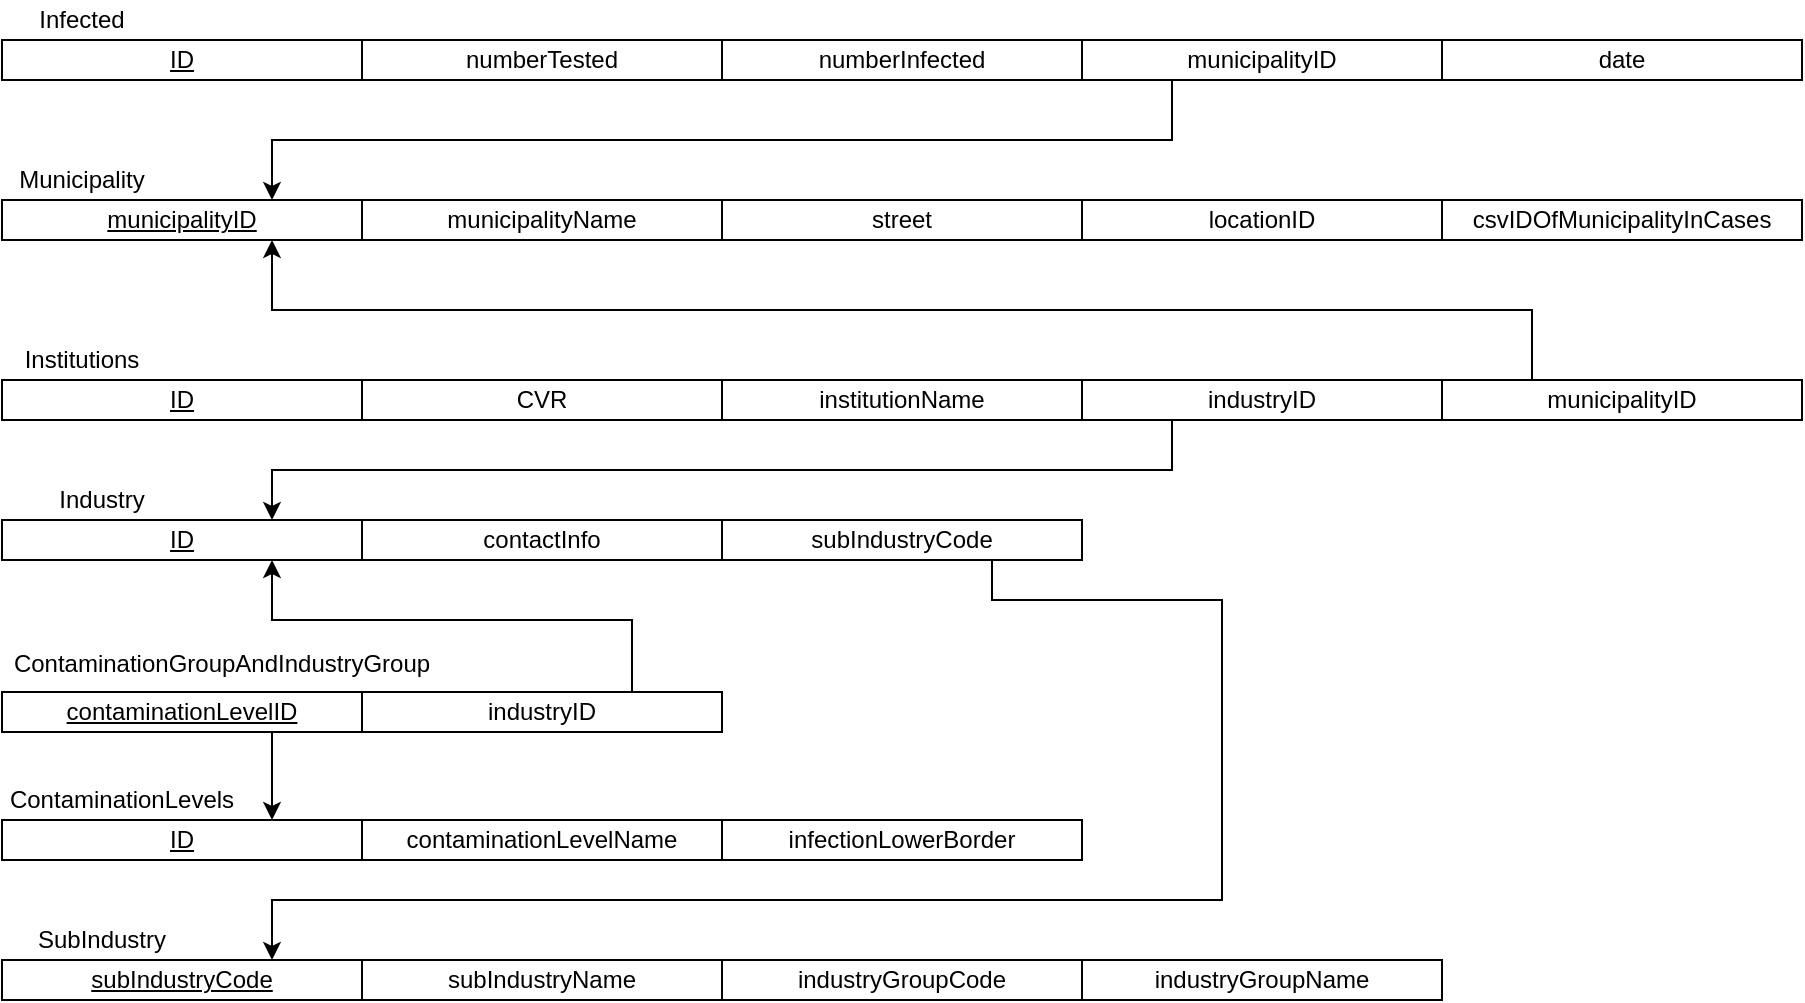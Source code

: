 <mxfile version="14.1.8" type="google"><diagram id="p2Gt9OUfk3Lp9NhK2MdW" name="Page-1"><mxGraphModel dx="1221" dy="578" grid="1" gridSize="10" guides="1" tooltips="1" connect="1" arrows="1" fold="1" page="1" pageScale="1" pageWidth="1169" pageHeight="827" math="0" shadow="0"><root><mxCell id="0"/><mxCell id="1" parent="0"/><mxCell id="TPMtPQuqO1QJidHk6kTX-37" value="" style="group" parent="1" vertex="1" connectable="0"><mxGeometry x="370" y="60" width="180" height="20" as="geometry"/></mxCell><mxCell id="TPMtPQuqO1QJidHk6kTX-38" value="" style="rounded=0;whiteSpace=wrap;html=1;" parent="TPMtPQuqO1QJidHk6kTX-37" vertex="1"><mxGeometry width="180" height="20" as="geometry"/></mxCell><mxCell id="TPMtPQuqO1QJidHk6kTX-39" value="numberInfected" style="text;html=1;strokeColor=none;fillColor=none;align=center;verticalAlign=middle;whiteSpace=wrap;rounded=0;" parent="TPMtPQuqO1QJidHk6kTX-37" vertex="1"><mxGeometry x="70" width="40" height="20" as="geometry"/></mxCell><mxCell id="TPMtPQuqO1QJidHk6kTX-61" value="" style="group" parent="1" vertex="1" connectable="0"><mxGeometry x="190" y="60" width="180" height="20" as="geometry"/></mxCell><mxCell id="TPMtPQuqO1QJidHk6kTX-62" value="" style="rounded=0;whiteSpace=wrap;html=1;" parent="TPMtPQuqO1QJidHk6kTX-61" vertex="1"><mxGeometry width="180" height="20" as="geometry"/></mxCell><mxCell id="TPMtPQuqO1QJidHk6kTX-63" value="numberTested" style="text;html=1;strokeColor=none;fillColor=none;align=center;verticalAlign=middle;whiteSpace=wrap;rounded=0;" parent="TPMtPQuqO1QJidHk6kTX-61" vertex="1"><mxGeometry x="70" width="40" height="20" as="geometry"/></mxCell><mxCell id="TPMtPQuqO1QJidHk6kTX-64" value="" style="group" parent="1" vertex="1" connectable="0"><mxGeometry x="10" y="60" width="180" height="20" as="geometry"/></mxCell><mxCell id="TPMtPQuqO1QJidHk6kTX-65" value="" style="rounded=0;whiteSpace=wrap;html=1;" parent="TPMtPQuqO1QJidHk6kTX-64" vertex="1"><mxGeometry width="180" height="20" as="geometry"/></mxCell><mxCell id="TPMtPQuqO1QJidHk6kTX-66" value="&lt;u&gt;ID&lt;/u&gt;" style="text;html=1;strokeColor=none;fillColor=none;align=center;verticalAlign=middle;whiteSpace=wrap;rounded=0;" parent="TPMtPQuqO1QJidHk6kTX-64" vertex="1"><mxGeometry x="70" width="40" height="20" as="geometry"/></mxCell><mxCell id="TPMtPQuqO1QJidHk6kTX-67" value="" style="group" parent="1" vertex="1" connectable="0"><mxGeometry x="190" y="140" width="180" height="20" as="geometry"/></mxCell><mxCell id="TPMtPQuqO1QJidHk6kTX-68" value="" style="rounded=0;whiteSpace=wrap;html=1;" parent="TPMtPQuqO1QJidHk6kTX-67" vertex="1"><mxGeometry width="180" height="20" as="geometry"/></mxCell><mxCell id="TPMtPQuqO1QJidHk6kTX-69" value="municipalityName" style="text;html=1;strokeColor=none;fillColor=none;align=center;verticalAlign=middle;whiteSpace=wrap;rounded=0;" parent="TPMtPQuqO1QJidHk6kTX-67" vertex="1"><mxGeometry x="70" width="40" height="20" as="geometry"/></mxCell><mxCell id="TPMtPQuqO1QJidHk6kTX-70" value="" style="group" parent="1" vertex="1" connectable="0"><mxGeometry x="10" y="140" width="180" height="20" as="geometry"/></mxCell><mxCell id="TPMtPQuqO1QJidHk6kTX-71" value="" style="rounded=0;whiteSpace=wrap;html=1;" parent="TPMtPQuqO1QJidHk6kTX-70" vertex="1"><mxGeometry width="180" height="20" as="geometry"/></mxCell><mxCell id="TPMtPQuqO1QJidHk6kTX-72" value="&lt;u&gt;municipalityID&lt;/u&gt;" style="text;html=1;strokeColor=none;fillColor=none;align=center;verticalAlign=middle;whiteSpace=wrap;rounded=0;" parent="TPMtPQuqO1QJidHk6kTX-70" vertex="1"><mxGeometry x="70" width="40" height="20" as="geometry"/></mxCell><mxCell id="TPMtPQuqO1QJidHk6kTX-73" value="" style="group" parent="1" vertex="1" connectable="0"><mxGeometry x="550" y="60" width="180" height="20" as="geometry"/></mxCell><mxCell id="TPMtPQuqO1QJidHk6kTX-74" value="" style="rounded=0;whiteSpace=wrap;html=1;" parent="TPMtPQuqO1QJidHk6kTX-73" vertex="1"><mxGeometry width="180" height="20" as="geometry"/></mxCell><mxCell id="TPMtPQuqO1QJidHk6kTX-75" value="municipalityID" style="text;html=1;strokeColor=none;fillColor=none;align=center;verticalAlign=middle;whiteSpace=wrap;rounded=0;" parent="TPMtPQuqO1QJidHk6kTX-73" vertex="1"><mxGeometry x="70" width="40" height="20" as="geometry"/></mxCell><mxCell id="TPMtPQuqO1QJidHk6kTX-83" value="" style="group" parent="1" vertex="1" connectable="0"><mxGeometry x="730" y="60" width="180" height="20" as="geometry"/></mxCell><mxCell id="TPMtPQuqO1QJidHk6kTX-84" value="" style="rounded=0;whiteSpace=wrap;html=1;" parent="TPMtPQuqO1QJidHk6kTX-83" vertex="1"><mxGeometry width="180" height="20" as="geometry"/></mxCell><mxCell id="TPMtPQuqO1QJidHk6kTX-85" value="date" style="text;html=1;strokeColor=none;fillColor=none;align=center;verticalAlign=middle;whiteSpace=wrap;rounded=0;" parent="TPMtPQuqO1QJidHk6kTX-83" vertex="1"><mxGeometry x="70" width="40" height="20" as="geometry"/></mxCell><mxCell id="TPMtPQuqO1QJidHk6kTX-92" value="Municipality" style="text;html=1;strokeColor=none;fillColor=none;align=center;verticalAlign=middle;whiteSpace=wrap;rounded=0;" parent="1" vertex="1"><mxGeometry x="10" y="120" width="80" height="20" as="geometry"/></mxCell><mxCell id="TPMtPQuqO1QJidHk6kTX-93" value="Infected" style="text;html=1;strokeColor=none;fillColor=none;align=center;verticalAlign=middle;whiteSpace=wrap;rounded=0;" parent="1" vertex="1"><mxGeometry x="10" y="40" width="80" height="20" as="geometry"/></mxCell><mxCell id="TPMtPQuqO1QJidHk6kTX-98" value="" style="group" parent="1" vertex="1" connectable="0"><mxGeometry x="190" y="230" width="180" height="20" as="geometry"/></mxCell><mxCell id="TPMtPQuqO1QJidHk6kTX-99" value="" style="rounded=0;whiteSpace=wrap;html=1;" parent="TPMtPQuqO1QJidHk6kTX-98" vertex="1"><mxGeometry width="180" height="20" as="geometry"/></mxCell><mxCell id="TPMtPQuqO1QJidHk6kTX-100" value="CVR" style="text;html=1;strokeColor=none;fillColor=none;align=center;verticalAlign=middle;whiteSpace=wrap;rounded=0;" parent="TPMtPQuqO1QJidHk6kTX-98" vertex="1"><mxGeometry x="70" width="40" height="20" as="geometry"/></mxCell><mxCell id="TPMtPQuqO1QJidHk6kTX-101" value="" style="group" parent="1" vertex="1" connectable="0"><mxGeometry x="370" y="230" width="180" height="20" as="geometry"/></mxCell><mxCell id="TPMtPQuqO1QJidHk6kTX-102" value="" style="rounded=0;whiteSpace=wrap;html=1;" parent="TPMtPQuqO1QJidHk6kTX-101" vertex="1"><mxGeometry width="180" height="20" as="geometry"/></mxCell><mxCell id="TPMtPQuqO1QJidHk6kTX-103" value="institutionName" style="text;html=1;strokeColor=none;fillColor=none;align=center;verticalAlign=middle;whiteSpace=wrap;rounded=0;" parent="TPMtPQuqO1QJidHk6kTX-101" vertex="1"><mxGeometry x="70" width="40" height="20" as="geometry"/></mxCell><mxCell id="TPMtPQuqO1QJidHk6kTX-104" value="" style="group" parent="1" vertex="1" connectable="0"><mxGeometry x="10" y="230" width="180" height="20" as="geometry"/></mxCell><mxCell id="TPMtPQuqO1QJidHk6kTX-105" value="" style="rounded=0;whiteSpace=wrap;html=1;" parent="TPMtPQuqO1QJidHk6kTX-104" vertex="1"><mxGeometry width="180" height="20" as="geometry"/></mxCell><mxCell id="TPMtPQuqO1QJidHk6kTX-106" value="&lt;u&gt;ID&lt;/u&gt;" style="text;html=1;strokeColor=none;fillColor=none;align=center;verticalAlign=middle;whiteSpace=wrap;rounded=0;" parent="TPMtPQuqO1QJidHk6kTX-104" vertex="1"><mxGeometry x="70" width="40" height="20" as="geometry"/></mxCell><mxCell id="TPMtPQuqO1QJidHk6kTX-108" value="" style="group" parent="1" vertex="1" connectable="0"><mxGeometry x="10" y="300" width="180" height="20" as="geometry"/></mxCell><mxCell id="TPMtPQuqO1QJidHk6kTX-109" value="" style="rounded=0;whiteSpace=wrap;html=1;" parent="TPMtPQuqO1QJidHk6kTX-108" vertex="1"><mxGeometry width="180" height="20" as="geometry"/></mxCell><mxCell id="TPMtPQuqO1QJidHk6kTX-110" value="&lt;u&gt;ID&lt;/u&gt;" style="text;html=1;strokeColor=none;fillColor=none;align=center;verticalAlign=middle;whiteSpace=wrap;rounded=0;" parent="TPMtPQuqO1QJidHk6kTX-108" vertex="1"><mxGeometry x="70" width="40" height="20" as="geometry"/></mxCell><mxCell id="TPMtPQuqO1QJidHk6kTX-111" value="" style="group" parent="1" vertex="1" connectable="0"><mxGeometry x="190" y="300" width="180" height="20" as="geometry"/></mxCell><mxCell id="TPMtPQuqO1QJidHk6kTX-112" value="" style="rounded=0;whiteSpace=wrap;html=1;" parent="TPMtPQuqO1QJidHk6kTX-111" vertex="1"><mxGeometry width="180" height="20" as="geometry"/></mxCell><mxCell id="TPMtPQuqO1QJidHk6kTX-113" value="contactInfo" style="text;html=1;strokeColor=none;fillColor=none;align=center;verticalAlign=middle;whiteSpace=wrap;rounded=0;" parent="TPMtPQuqO1QJidHk6kTX-111" vertex="1"><mxGeometry x="70" width="40" height="20" as="geometry"/></mxCell><mxCell id="TPMtPQuqO1QJidHk6kTX-114" value="Institutions" style="text;html=1;strokeColor=none;fillColor=none;align=center;verticalAlign=middle;whiteSpace=wrap;rounded=0;" parent="1" vertex="1"><mxGeometry x="10" y="210" width="80" height="20" as="geometry"/></mxCell><mxCell id="TPMtPQuqO1QJidHk6kTX-115" value="Industry" style="text;html=1;strokeColor=none;fillColor=none;align=center;verticalAlign=middle;whiteSpace=wrap;rounded=0;" parent="1" vertex="1"><mxGeometry x="20" y="280" width="80" height="20" as="geometry"/></mxCell><mxCell id="TPMtPQuqO1QJidHk6kTX-117" style="edgeStyle=orthogonalEdgeStyle;rounded=0;orthogonalLoop=1;jettySize=auto;html=1;exitX=0.25;exitY=1;exitDx=0;exitDy=0;entryX=0.75;entryY=0;entryDx=0;entryDy=0;" parent="1" source="TPMtPQuqO1QJidHk6kTX-158" target="TPMtPQuqO1QJidHk6kTX-109" edge="1"><mxGeometry relative="1" as="geometry"/></mxCell><mxCell id="TPMtPQuqO1QJidHk6kTX-124" value="" style="group" parent="1" vertex="1" connectable="0"><mxGeometry x="190" y="450" width="180" height="20" as="geometry"/></mxCell><mxCell id="TPMtPQuqO1QJidHk6kTX-125" value="" style="rounded=0;whiteSpace=wrap;html=1;" parent="TPMtPQuqO1QJidHk6kTX-124" vertex="1"><mxGeometry width="180" height="20" as="geometry"/></mxCell><mxCell id="TPMtPQuqO1QJidHk6kTX-126" value="contaminationLevelName" style="text;html=1;strokeColor=none;fillColor=none;align=center;verticalAlign=middle;whiteSpace=wrap;rounded=0;" parent="TPMtPQuqO1QJidHk6kTX-124" vertex="1"><mxGeometry x="70" width="40" height="20" as="geometry"/></mxCell><mxCell id="TPMtPQuqO1QJidHk6kTX-130" value="" style="group" parent="1" vertex="1" connectable="0"><mxGeometry x="10" y="450" width="180" height="20" as="geometry"/></mxCell><mxCell id="TPMtPQuqO1QJidHk6kTX-131" value="" style="rounded=0;whiteSpace=wrap;html=1;" parent="TPMtPQuqO1QJidHk6kTX-130" vertex="1"><mxGeometry width="180" height="20" as="geometry"/></mxCell><mxCell id="TPMtPQuqO1QJidHk6kTX-132" value="&lt;u&gt;ID&lt;/u&gt;" style="text;html=1;strokeColor=none;fillColor=none;align=center;verticalAlign=middle;whiteSpace=wrap;rounded=0;" parent="TPMtPQuqO1QJidHk6kTX-130" vertex="1"><mxGeometry x="70" width="40" height="20" as="geometry"/></mxCell><mxCell id="TPMtPQuqO1QJidHk6kTX-133" value="" style="group" parent="1" vertex="1" connectable="0"><mxGeometry x="10" y="386" width="180" height="20" as="geometry"/></mxCell><mxCell id="TPMtPQuqO1QJidHk6kTX-134" value="" style="rounded=0;whiteSpace=wrap;html=1;" parent="TPMtPQuqO1QJidHk6kTX-133" vertex="1"><mxGeometry width="180" height="20" as="geometry"/></mxCell><mxCell id="TPMtPQuqO1QJidHk6kTX-135" value="&lt;u&gt;contaminationLevelID&lt;/u&gt;" style="text;html=1;strokeColor=none;fillColor=none;align=center;verticalAlign=middle;whiteSpace=wrap;rounded=0;" parent="TPMtPQuqO1QJidHk6kTX-133" vertex="1"><mxGeometry x="70" width="40" height="20" as="geometry"/></mxCell><mxCell id="TPMtPQuqO1QJidHk6kTX-137" value="ContaminationLevels" style="text;html=1;strokeColor=none;fillColor=none;align=center;verticalAlign=middle;whiteSpace=wrap;rounded=0;" parent="1" vertex="1"><mxGeometry x="30" y="430" width="80" height="20" as="geometry"/></mxCell><mxCell id="TPMtPQuqO1QJidHk6kTX-141" value="" style="group" parent="1" vertex="1" connectable="0"><mxGeometry x="370" y="450" width="180" height="20" as="geometry"/></mxCell><mxCell id="TPMtPQuqO1QJidHk6kTX-142" value="" style="rounded=0;whiteSpace=wrap;html=1;" parent="TPMtPQuqO1QJidHk6kTX-141" vertex="1"><mxGeometry width="180" height="20" as="geometry"/></mxCell><mxCell id="TPMtPQuqO1QJidHk6kTX-143" value="infectionLowerBorder" style="text;html=1;strokeColor=none;fillColor=none;align=center;verticalAlign=middle;whiteSpace=wrap;rounded=0;" parent="TPMtPQuqO1QJidHk6kTX-141" vertex="1"><mxGeometry x="70" width="40" height="20" as="geometry"/></mxCell><mxCell id="TPMtPQuqO1QJidHk6kTX-145" value="" style="group" parent="1" vertex="1" connectable="0"><mxGeometry x="190" y="386" width="180" height="20" as="geometry"/></mxCell><mxCell id="TPMtPQuqO1QJidHk6kTX-146" value="" style="rounded=0;whiteSpace=wrap;html=1;" parent="TPMtPQuqO1QJidHk6kTX-145" vertex="1"><mxGeometry width="180" height="20" as="geometry"/></mxCell><mxCell id="TPMtPQuqO1QJidHk6kTX-147" value="industryID" style="text;html=1;strokeColor=none;fillColor=none;align=center;verticalAlign=middle;whiteSpace=wrap;rounded=0;" parent="TPMtPQuqO1QJidHk6kTX-145" vertex="1"><mxGeometry x="70" width="40" height="20" as="geometry"/></mxCell><mxCell id="TPMtPQuqO1QJidHk6kTX-150" value="ContaminationGroupAndIndustryGroup" style="text;html=1;strokeColor=none;fillColor=none;align=center;verticalAlign=middle;whiteSpace=wrap;rounded=0;" parent="1" vertex="1"><mxGeometry x="100" y="362" width="40" height="20" as="geometry"/></mxCell><mxCell id="TPMtPQuqO1QJidHk6kTX-151" style="edgeStyle=orthogonalEdgeStyle;rounded=0;orthogonalLoop=1;jettySize=auto;html=1;exitX=0.75;exitY=0;exitDx=0;exitDy=0;entryX=0.75;entryY=1;entryDx=0;entryDy=0;" parent="1" source="TPMtPQuqO1QJidHk6kTX-146" target="TPMtPQuqO1QJidHk6kTX-109" edge="1"><mxGeometry relative="1" as="geometry"><Array as="points"><mxPoint x="325" y="350"/><mxPoint x="145" y="350"/></Array></mxGeometry></mxCell><mxCell id="TPMtPQuqO1QJidHk6kTX-152" style="edgeStyle=orthogonalEdgeStyle;rounded=0;orthogonalLoop=1;jettySize=auto;html=1;exitX=0.75;exitY=1;exitDx=0;exitDy=0;entryX=0.75;entryY=0;entryDx=0;entryDy=0;" parent="1" source="TPMtPQuqO1QJidHk6kTX-134" target="TPMtPQuqO1QJidHk6kTX-131" edge="1"><mxGeometry relative="1" as="geometry"/></mxCell><mxCell id="TPMtPQuqO1QJidHk6kTX-157" value="" style="group" parent="1" vertex="1" connectable="0"><mxGeometry x="550" y="230" width="180" height="20" as="geometry"/></mxCell><mxCell id="TPMtPQuqO1QJidHk6kTX-158" value="" style="rounded=0;whiteSpace=wrap;html=1;" parent="TPMtPQuqO1QJidHk6kTX-157" vertex="1"><mxGeometry width="180" height="20" as="geometry"/></mxCell><mxCell id="TPMtPQuqO1QJidHk6kTX-159" value="industryID" style="text;html=1;strokeColor=none;fillColor=none;align=center;verticalAlign=middle;whiteSpace=wrap;rounded=0;" parent="TPMtPQuqO1QJidHk6kTX-157" vertex="1"><mxGeometry x="70" width="40" height="20" as="geometry"/></mxCell><mxCell id="xPJSUZymLH7ukgK7UyvV-1" style="edgeStyle=orthogonalEdgeStyle;rounded=0;orthogonalLoop=1;jettySize=auto;html=1;exitX=0.25;exitY=1;exitDx=0;exitDy=0;entryX=0.75;entryY=0;entryDx=0;entryDy=0;" parent="1" source="TPMtPQuqO1QJidHk6kTX-74" target="TPMtPQuqO1QJidHk6kTX-71" edge="1"><mxGeometry relative="1" as="geometry"/></mxCell><mxCell id="xPJSUZymLH7ukgK7UyvV-2" style="edgeStyle=orthogonalEdgeStyle;rounded=0;orthogonalLoop=1;jettySize=auto;html=1;exitX=0.25;exitY=0;exitDx=0;exitDy=0;entryX=0.75;entryY=1;entryDx=0;entryDy=0;" parent="1" source="shOjyWiVY1VxMkNaTKyW-8" target="TPMtPQuqO1QJidHk6kTX-71" edge="1"><mxGeometry relative="1" as="geometry"/></mxCell><mxCell id="shOjyWiVY1VxMkNaTKyW-1" value="" style="group" parent="1" vertex="1" connectable="0"><mxGeometry x="370" y="140" width="180" height="20" as="geometry"/></mxCell><mxCell id="shOjyWiVY1VxMkNaTKyW-2" value="" style="rounded=0;whiteSpace=wrap;html=1;" parent="shOjyWiVY1VxMkNaTKyW-1" vertex="1"><mxGeometry width="180" height="20" as="geometry"/></mxCell><mxCell id="shOjyWiVY1VxMkNaTKyW-3" value="street" style="text;html=1;strokeColor=none;fillColor=none;align=center;verticalAlign=middle;whiteSpace=wrap;rounded=0;" parent="shOjyWiVY1VxMkNaTKyW-1" vertex="1"><mxGeometry x="70" width="40" height="20" as="geometry"/></mxCell><mxCell id="shOjyWiVY1VxMkNaTKyW-4" value="" style="group" parent="1" vertex="1" connectable="0"><mxGeometry x="550" y="140" width="180" height="20" as="geometry"/></mxCell><mxCell id="shOjyWiVY1VxMkNaTKyW-5" value="" style="rounded=0;whiteSpace=wrap;html=1;" parent="shOjyWiVY1VxMkNaTKyW-4" vertex="1"><mxGeometry width="180" height="20" as="geometry"/></mxCell><mxCell id="shOjyWiVY1VxMkNaTKyW-6" value="locationID" style="text;html=1;strokeColor=none;fillColor=none;align=center;verticalAlign=middle;whiteSpace=wrap;rounded=0;" parent="shOjyWiVY1VxMkNaTKyW-4" vertex="1"><mxGeometry x="70" width="40" height="20" as="geometry"/></mxCell><mxCell id="shOjyWiVY1VxMkNaTKyW-7" value="" style="group" parent="1" vertex="1" connectable="0"><mxGeometry x="730" y="230" width="180" height="20" as="geometry"/></mxCell><mxCell id="shOjyWiVY1VxMkNaTKyW-8" value="" style="rounded=0;whiteSpace=wrap;html=1;" parent="shOjyWiVY1VxMkNaTKyW-7" vertex="1"><mxGeometry width="180" height="20" as="geometry"/></mxCell><mxCell id="shOjyWiVY1VxMkNaTKyW-9" value="municipalityID" style="text;html=1;strokeColor=none;fillColor=none;align=center;verticalAlign=middle;whiteSpace=wrap;rounded=0;" parent="shOjyWiVY1VxMkNaTKyW-7" vertex="1"><mxGeometry x="70" width="40" height="20" as="geometry"/></mxCell><mxCell id="shOjyWiVY1VxMkNaTKyW-10" value="" style="group" parent="1" vertex="1" connectable="0"><mxGeometry x="370" y="300" width="180" height="20" as="geometry"/></mxCell><mxCell id="shOjyWiVY1VxMkNaTKyW-11" value="" style="rounded=0;whiteSpace=wrap;html=1;" parent="shOjyWiVY1VxMkNaTKyW-10" vertex="1"><mxGeometry width="180" height="20" as="geometry"/></mxCell><mxCell id="shOjyWiVY1VxMkNaTKyW-12" value="subIndustryCode" style="text;html=1;strokeColor=none;fillColor=none;align=center;verticalAlign=middle;whiteSpace=wrap;rounded=0;" parent="shOjyWiVY1VxMkNaTKyW-10" vertex="1"><mxGeometry x="70" width="40" height="20" as="geometry"/></mxCell><mxCell id="Ib13G4rKLWmkVN3u3nU0-1" value="" style="group" vertex="1" connectable="0" parent="1"><mxGeometry x="730" y="140" width="180" height="20" as="geometry"/></mxCell><mxCell id="Ib13G4rKLWmkVN3u3nU0-2" value="" style="rounded=0;whiteSpace=wrap;html=1;" vertex="1" parent="Ib13G4rKLWmkVN3u3nU0-1"><mxGeometry width="180" height="20" as="geometry"/></mxCell><mxCell id="Ib13G4rKLWmkVN3u3nU0-3" value="csvIDOfMunicipalityInCases" style="text;html=1;strokeColor=none;fillColor=none;align=center;verticalAlign=middle;whiteSpace=wrap;rounded=0;" vertex="1" parent="Ib13G4rKLWmkVN3u3nU0-1"><mxGeometry x="70" width="40" height="20" as="geometry"/></mxCell><mxCell id="Ib13G4rKLWmkVN3u3nU0-13" value="" style="group" vertex="1" connectable="0" parent="1"><mxGeometry x="190" y="520" width="180" height="20" as="geometry"/></mxCell><mxCell id="Ib13G4rKLWmkVN3u3nU0-14" value="" style="rounded=0;whiteSpace=wrap;html=1;" vertex="1" parent="Ib13G4rKLWmkVN3u3nU0-13"><mxGeometry width="180" height="20" as="geometry"/></mxCell><mxCell id="Ib13G4rKLWmkVN3u3nU0-15" value="subIndustryName" style="text;html=1;strokeColor=none;fillColor=none;align=center;verticalAlign=middle;whiteSpace=wrap;rounded=0;" vertex="1" parent="Ib13G4rKLWmkVN3u3nU0-13"><mxGeometry x="70" width="40" height="20" as="geometry"/></mxCell><mxCell id="Ib13G4rKLWmkVN3u3nU0-16" value="SubIndustry" style="text;html=1;strokeColor=none;fillColor=none;align=center;verticalAlign=middle;whiteSpace=wrap;rounded=0;" vertex="1" parent="1"><mxGeometry x="20" y="500" width="80" height="20" as="geometry"/></mxCell><mxCell id="Ib13G4rKLWmkVN3u3nU0-17" value="" style="group" vertex="1" connectable="0" parent="1"><mxGeometry x="370" y="520" width="180" height="20" as="geometry"/></mxCell><mxCell id="Ib13G4rKLWmkVN3u3nU0-18" value="" style="rounded=0;whiteSpace=wrap;html=1;" vertex="1" parent="Ib13G4rKLWmkVN3u3nU0-17"><mxGeometry width="180" height="20" as="geometry"/></mxCell><mxCell id="Ib13G4rKLWmkVN3u3nU0-19" value="industryGroupCode" style="text;html=1;strokeColor=none;fillColor=none;align=center;verticalAlign=middle;whiteSpace=wrap;rounded=0;" vertex="1" parent="Ib13G4rKLWmkVN3u3nU0-17"><mxGeometry x="70" width="40" height="20" as="geometry"/></mxCell><mxCell id="Ib13G4rKLWmkVN3u3nU0-20" value="" style="group" vertex="1" connectable="0" parent="1"><mxGeometry x="10" y="520" width="180" height="20" as="geometry"/></mxCell><mxCell id="Ib13G4rKLWmkVN3u3nU0-21" value="" style="rounded=0;whiteSpace=wrap;html=1;" vertex="1" parent="Ib13G4rKLWmkVN3u3nU0-20"><mxGeometry width="180" height="20" as="geometry"/></mxCell><mxCell id="Ib13G4rKLWmkVN3u3nU0-22" value="&lt;u&gt;subIndustryCode&lt;/u&gt;" style="text;html=1;strokeColor=none;fillColor=none;align=center;verticalAlign=middle;whiteSpace=wrap;rounded=0;" vertex="1" parent="Ib13G4rKLWmkVN3u3nU0-20"><mxGeometry x="70" width="40" height="20" as="geometry"/></mxCell><mxCell id="Ib13G4rKLWmkVN3u3nU0-23" value="" style="group" vertex="1" connectable="0" parent="1"><mxGeometry x="550" y="520" width="180" height="20" as="geometry"/></mxCell><mxCell id="Ib13G4rKLWmkVN3u3nU0-24" value="" style="rounded=0;whiteSpace=wrap;html=1;" vertex="1" parent="Ib13G4rKLWmkVN3u3nU0-23"><mxGeometry width="180" height="20" as="geometry"/></mxCell><mxCell id="Ib13G4rKLWmkVN3u3nU0-25" value="industryGroupName" style="text;html=1;strokeColor=none;fillColor=none;align=center;verticalAlign=middle;whiteSpace=wrap;rounded=0;" vertex="1" parent="Ib13G4rKLWmkVN3u3nU0-23"><mxGeometry x="70" width="40" height="20" as="geometry"/></mxCell><mxCell id="Ib13G4rKLWmkVN3u3nU0-26" style="edgeStyle=orthogonalEdgeStyle;rounded=0;orthogonalLoop=1;jettySize=auto;html=1;exitX=0.75;exitY=1;exitDx=0;exitDy=0;entryX=0.75;entryY=0;entryDx=0;entryDy=0;" edge="1" parent="1" source="shOjyWiVY1VxMkNaTKyW-11" target="Ib13G4rKLWmkVN3u3nU0-21"><mxGeometry relative="1" as="geometry"><Array as="points"><mxPoint x="505" y="340"/><mxPoint x="620" y="340"/><mxPoint x="620" y="490"/><mxPoint x="145" y="490"/></Array></mxGeometry></mxCell></root></mxGraphModel></diagram></mxfile>